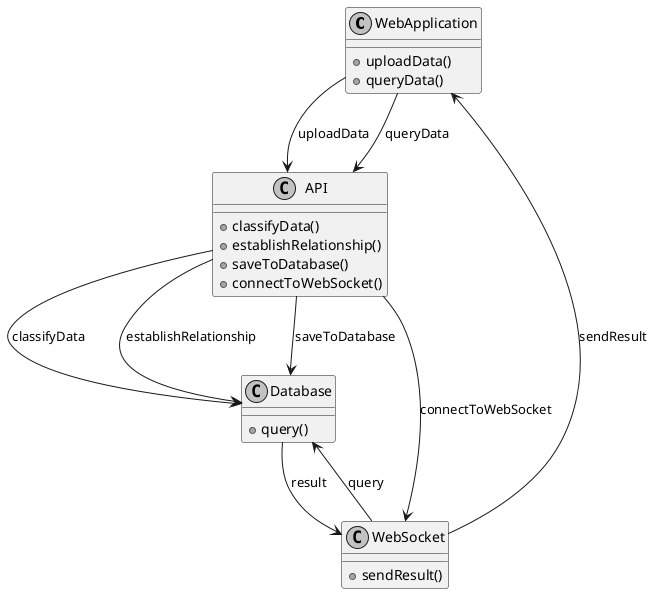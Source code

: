 @startuml
skinparam monochrome true

class WebApplication {
    + uploadData()
    + queryData()
}

class API {
    + classifyData()
    + establishRelationship()
    + saveToDatabase()
    + connectToWebSocket()
}

class Database {
    + query()
}

class WebSocket {
    + sendResult()
}

WebApplication --> API : uploadData
API --> Database : classifyData
API --> Database : establishRelationship
API --> Database : saveToDatabase
WebApplication --> API : queryData
API --> WebSocket : connectToWebSocket
WebSocket --> Database : query
Database --> WebSocket : result
WebSocket --> WebApplication : sendResult

@enduml